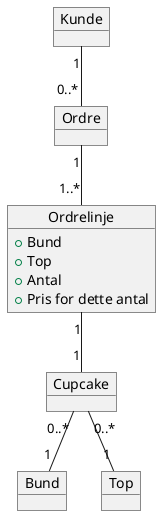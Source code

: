 @startuml
object Kunde
object Ordre
object Ordrelinje {
    +Bund
    +Top
    +Antal
    +Pris for dette antal
}
object Cupcake
object Bund
object Top

Kunde "1" -- "0..*" Ordre
Ordre "1" -- "1..*" Ordrelinje
Ordrelinje "1" -- "1" Cupcake
Cupcake "0..*" -- "1" Bund
Cupcake "0..*" -- "1" Top

@enduml